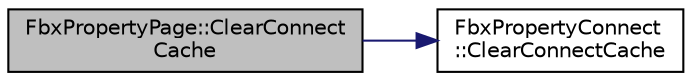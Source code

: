 digraph "FbxPropertyPage::ClearConnectCache"
{
  edge [fontname="Helvetica",fontsize="10",labelfontname="Helvetica",labelfontsize="10"];
  node [fontname="Helvetica",fontsize="10",shape=record];
  rankdir="LR";
  Node39 [label="FbxPropertyPage::ClearConnect\lCache",height=0.2,width=0.4,color="black", fillcolor="grey75", style="filled", fontcolor="black"];
  Node39 -> Node40 [color="midnightblue",fontsize="10",style="solid",fontname="Helvetica"];
  Node40 [label="FbxPropertyConnect\l::ClearConnectCache",height=0.2,width=0.4,color="black", fillcolor="white", style="filled",URL="$class_fbx_property_connect.html#a993c2baae886bb7259a5246ef2e791f3"];
}
